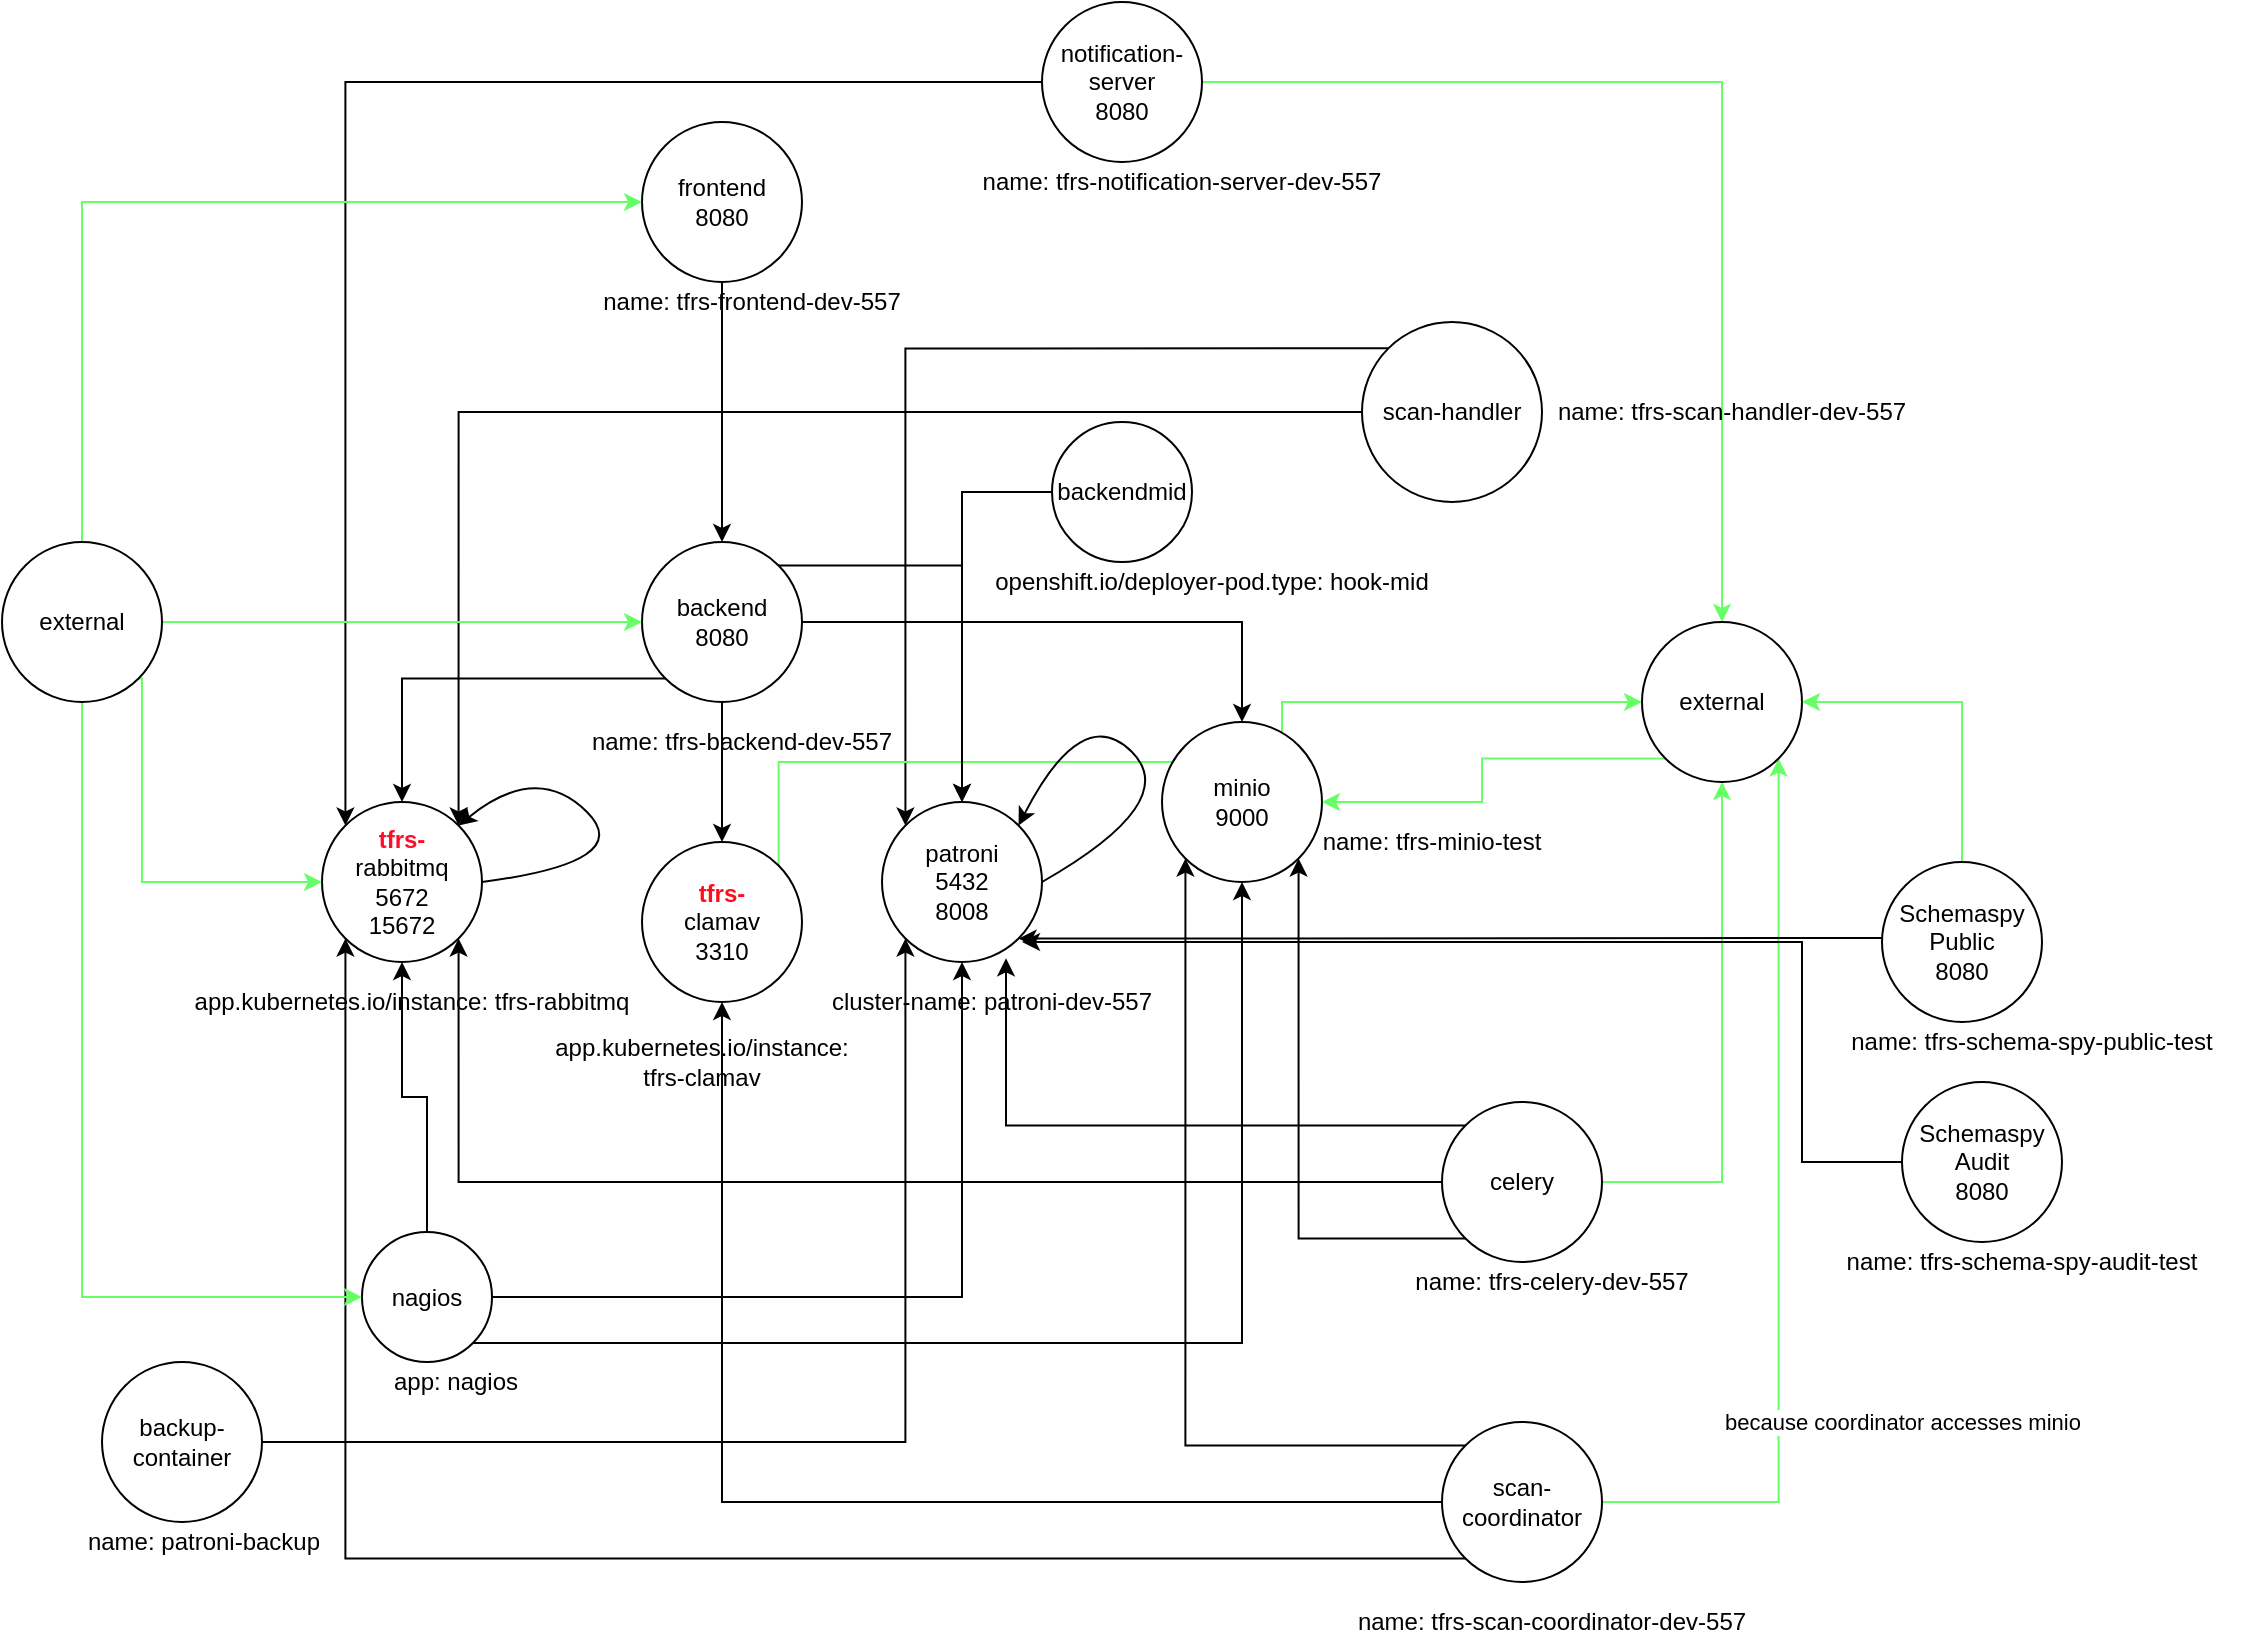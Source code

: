<mxfile version="20.7.3" type="device"><diagram id="AIra0pvackN1RxZxVPas" name="Page-1"><mxGraphModel dx="1222" dy="1824" grid="1" gridSize="10" guides="1" tooltips="1" connect="1" arrows="1" fold="1" page="1" pageScale="1" pageWidth="850" pageHeight="1100" math="0" shadow="0"><root><mxCell id="0"/><mxCell id="1" parent="0"/><mxCell id="b4ZN2M5RfPYAqQMjHC3d-15" style="edgeStyle=orthogonalEdgeStyle;rounded=0;orthogonalLoop=1;jettySize=auto;html=1;strokeColor=#010103;" parent="1" source="b4ZN2M5RfPYAqQMjHC3d-1" target="b4ZN2M5RfPYAqQMjHC3d-3" edge="1"><mxGeometry relative="1" as="geometry"/></mxCell><mxCell id="b4ZN2M5RfPYAqQMjHC3d-1" value="frontend&lt;br&gt;8080" style="ellipse;whiteSpace=wrap;html=1;aspect=fixed;" parent="1" vertex="1"><mxGeometry x="370" y="-140" width="80" height="80" as="geometry"/></mxCell><mxCell id="b4ZN2M5RfPYAqQMjHC3d-24" style="edgeStyle=orthogonalEdgeStyle;rounded=0;orthogonalLoop=1;jettySize=auto;html=1;exitX=0;exitY=1;exitDx=0;exitDy=0;strokeColor=#010103;" parent="1" source="b4ZN2M5RfPYAqQMjHC3d-3" target="b4ZN2M5RfPYAqQMjHC3d-9" edge="1"><mxGeometry relative="1" as="geometry"/></mxCell><mxCell id="b4ZN2M5RfPYAqQMjHC3d-25" style="edgeStyle=orthogonalEdgeStyle;rounded=0;orthogonalLoop=1;jettySize=auto;html=1;entryX=0.5;entryY=0;entryDx=0;entryDy=0;strokeColor=#010103;" parent="1" source="b4ZN2M5RfPYAqQMjHC3d-3" target="b4ZN2M5RfPYAqQMjHC3d-12" edge="1"><mxGeometry relative="1" as="geometry"/></mxCell><mxCell id="b4ZN2M5RfPYAqQMjHC3d-26" style="edgeStyle=orthogonalEdgeStyle;rounded=0;orthogonalLoop=1;jettySize=auto;html=1;exitX=1;exitY=0.5;exitDx=0;exitDy=0;strokeColor=#010103;" parent="1" source="b4ZN2M5RfPYAqQMjHC3d-3" target="b4ZN2M5RfPYAqQMjHC3d-13" edge="1"><mxGeometry relative="1" as="geometry"/></mxCell><mxCell id="b4ZN2M5RfPYAqQMjHC3d-27" style="edgeStyle=orthogonalEdgeStyle;rounded=0;orthogonalLoop=1;jettySize=auto;html=1;exitX=1;exitY=0;exitDx=0;exitDy=0;strokeColor=#010103;" parent="1" source="b4ZN2M5RfPYAqQMjHC3d-3" target="b4ZN2M5RfPYAqQMjHC3d-8" edge="1"><mxGeometry relative="1" as="geometry"/></mxCell><mxCell id="b4ZN2M5RfPYAqQMjHC3d-3" value="backend&lt;br&gt;8080" style="ellipse;whiteSpace=wrap;html=1;aspect=fixed;" parent="1" vertex="1"><mxGeometry x="370" y="70" width="80" height="80" as="geometry"/></mxCell><mxCell id="b4ZN2M5RfPYAqQMjHC3d-34" style="edgeStyle=orthogonalEdgeStyle;rounded=0;orthogonalLoop=1;jettySize=auto;html=1;entryX=0;entryY=0;entryDx=0;entryDy=0;fontColor=#FF9999;strokeColor=#010103;" parent="1" source="b4ZN2M5RfPYAqQMjHC3d-4" target="b4ZN2M5RfPYAqQMjHC3d-9" edge="1"><mxGeometry relative="1" as="geometry"/></mxCell><mxCell id="b4ZN2M5RfPYAqQMjHC3d-35" style="edgeStyle=orthogonalEdgeStyle;rounded=0;orthogonalLoop=1;jettySize=auto;html=1;strokeColor=#66FF66;" parent="1" source="b4ZN2M5RfPYAqQMjHC3d-4" target="b4ZN2M5RfPYAqQMjHC3d-31" edge="1"><mxGeometry relative="1" as="geometry"/></mxCell><mxCell id="b4ZN2M5RfPYAqQMjHC3d-4" value="notification-server&lt;br&gt;8080" style="ellipse;whiteSpace=wrap;html=1;aspect=fixed;" parent="1" vertex="1"><mxGeometry x="570" y="-200" width="80" height="80" as="geometry"/></mxCell><mxCell id="b4ZN2M5RfPYAqQMjHC3d-28" style="edgeStyle=orthogonalEdgeStyle;rounded=0;orthogonalLoop=1;jettySize=auto;html=1;entryX=1;entryY=1;entryDx=0;entryDy=0;strokeColor=#010103;" parent="1" source="b4ZN2M5RfPYAqQMjHC3d-5" target="b4ZN2M5RfPYAqQMjHC3d-9" edge="1"><mxGeometry relative="1" as="geometry"/></mxCell><mxCell id="b4ZN2M5RfPYAqQMjHC3d-29" style="edgeStyle=orthogonalEdgeStyle;rounded=0;orthogonalLoop=1;jettySize=auto;html=1;entryX=1;entryY=1;entryDx=0;entryDy=0;exitX=0;exitY=1;exitDx=0;exitDy=0;strokeColor=#010103;" parent="1" source="b4ZN2M5RfPYAqQMjHC3d-5" target="b4ZN2M5RfPYAqQMjHC3d-13" edge="1"><mxGeometry relative="1" as="geometry"/></mxCell><mxCell id="b4ZN2M5RfPYAqQMjHC3d-30" style="edgeStyle=orthogonalEdgeStyle;rounded=0;orthogonalLoop=1;jettySize=auto;html=1;entryX=0.775;entryY=0.977;entryDx=0;entryDy=0;entryPerimeter=0;exitX=0;exitY=0;exitDx=0;exitDy=0;strokeColor=#010103;" parent="1" source="b4ZN2M5RfPYAqQMjHC3d-5" target="b4ZN2M5RfPYAqQMjHC3d-8" edge="1"><mxGeometry relative="1" as="geometry"/></mxCell><mxCell id="b4ZN2M5RfPYAqQMjHC3d-32" style="edgeStyle=orthogonalEdgeStyle;rounded=0;orthogonalLoop=1;jettySize=auto;html=1;entryX=0.5;entryY=1;entryDx=0;entryDy=0;strokeColor=#66FF66;" parent="1" source="b4ZN2M5RfPYAqQMjHC3d-5" target="b4ZN2M5RfPYAqQMjHC3d-31" edge="1"><mxGeometry relative="1" as="geometry"><mxPoint x="920" y="200" as="targetPoint"/></mxGeometry></mxCell><mxCell id="b4ZN2M5RfPYAqQMjHC3d-5" value="celery" style="ellipse;whiteSpace=wrap;html=1;aspect=fixed;" parent="1" vertex="1"><mxGeometry x="770" y="350" width="80" height="80" as="geometry"/></mxCell><mxCell id="b4ZN2M5RfPYAqQMjHC3d-36" style="edgeStyle=orthogonalEdgeStyle;rounded=0;orthogonalLoop=1;jettySize=auto;html=1;strokeColor=#010103;" parent="1" source="b4ZN2M5RfPYAqQMjHC3d-6" target="b4ZN2M5RfPYAqQMjHC3d-12" edge="1"><mxGeometry relative="1" as="geometry"/></mxCell><mxCell id="b4ZN2M5RfPYAqQMjHC3d-37" style="edgeStyle=orthogonalEdgeStyle;rounded=0;orthogonalLoop=1;jettySize=auto;html=1;entryX=0;entryY=1;entryDx=0;entryDy=0;exitX=0;exitY=1;exitDx=0;exitDy=0;strokeColor=#010103;" parent="1" source="b4ZN2M5RfPYAqQMjHC3d-6" target="b4ZN2M5RfPYAqQMjHC3d-9" edge="1"><mxGeometry relative="1" as="geometry"/></mxCell><mxCell id="b4ZN2M5RfPYAqQMjHC3d-38" style="edgeStyle=orthogonalEdgeStyle;rounded=0;orthogonalLoop=1;jettySize=auto;html=1;entryX=0;entryY=1;entryDx=0;entryDy=0;exitX=0;exitY=0;exitDx=0;exitDy=0;strokeColor=#010103;" parent="1" source="b4ZN2M5RfPYAqQMjHC3d-6" target="b4ZN2M5RfPYAqQMjHC3d-13" edge="1"><mxGeometry relative="1" as="geometry"/></mxCell><mxCell id="HEIXscpGbiXQZv3Nb0gd-1" value="because coordinator accesses minio" style="edgeStyle=orthogonalEdgeStyle;rounded=0;orthogonalLoop=1;jettySize=auto;html=1;entryX=1;entryY=1;entryDx=0;entryDy=0;fontColor=#010103;strokeColor=#66FF66;" parent="1" source="b4ZN2M5RfPYAqQMjHC3d-6" target="b4ZN2M5RfPYAqQMjHC3d-31" edge="1"><mxGeometry x="-0.442" y="-62" relative="1" as="geometry"><mxPoint as="offset"/></mxGeometry></mxCell><mxCell id="b4ZN2M5RfPYAqQMjHC3d-6" value="scan-coordinator" style="ellipse;whiteSpace=wrap;html=1;aspect=fixed;" parent="1" vertex="1"><mxGeometry x="770" y="510" width="80" height="80" as="geometry"/></mxCell><mxCell id="b4ZN2M5RfPYAqQMjHC3d-39" style="edgeStyle=orthogonalEdgeStyle;rounded=0;orthogonalLoop=1;jettySize=auto;html=1;entryX=1;entryY=0;entryDx=0;entryDy=0;strokeColor=#010103;" parent="1" source="b4ZN2M5RfPYAqQMjHC3d-7" target="b4ZN2M5RfPYAqQMjHC3d-9" edge="1"><mxGeometry relative="1" as="geometry"/></mxCell><mxCell id="b4ZN2M5RfPYAqQMjHC3d-40" style="edgeStyle=orthogonalEdgeStyle;rounded=0;orthogonalLoop=1;jettySize=auto;html=1;entryX=0;entryY=0;entryDx=0;entryDy=0;exitX=0;exitY=0;exitDx=0;exitDy=0;strokeColor=#010103;" parent="1" source="b4ZN2M5RfPYAqQMjHC3d-7" target="b4ZN2M5RfPYAqQMjHC3d-8" edge="1"><mxGeometry relative="1" as="geometry"/></mxCell><mxCell id="b4ZN2M5RfPYAqQMjHC3d-7" value="scan-handler" style="ellipse;whiteSpace=wrap;html=1;aspect=fixed;" parent="1" vertex="1"><mxGeometry x="730" y="-40" width="90" height="90" as="geometry"/></mxCell><mxCell id="b4ZN2M5RfPYAqQMjHC3d-8" value="patroni&lt;br&gt;5432&lt;br&gt;8008" style="ellipse;whiteSpace=wrap;html=1;aspect=fixed;" parent="1" vertex="1"><mxGeometry x="490" y="200" width="80" height="80" as="geometry"/></mxCell><mxCell id="b4ZN2M5RfPYAqQMjHC3d-9" value="&lt;font color=&quot;#ff0d2d&quot;&gt;&lt;b&gt;tfrs-&lt;/b&gt;&lt;/font&gt;&lt;br&gt;rabbitmq&lt;br&gt;5672&lt;br&gt;15672" style="ellipse;whiteSpace=wrap;html=1;aspect=fixed;" parent="1" vertex="1"><mxGeometry x="210" y="200" width="80" height="80" as="geometry"/></mxCell><mxCell id="b4ZN2M5RfPYAqQMjHC3d-43" style="edgeStyle=orthogonalEdgeStyle;rounded=0;orthogonalLoop=1;jettySize=auto;html=1;entryX=0;entryY=1;entryDx=0;entryDy=0;strokeColor=#010103;" parent="1" source="b4ZN2M5RfPYAqQMjHC3d-10" target="b4ZN2M5RfPYAqQMjHC3d-8" edge="1"><mxGeometry relative="1" as="geometry"/></mxCell><mxCell id="b4ZN2M5RfPYAqQMjHC3d-10" value="backup-container" style="ellipse;whiteSpace=wrap;html=1;aspect=fixed;" parent="1" vertex="1"><mxGeometry x="100" y="480" width="80" height="80" as="geometry"/></mxCell><mxCell id="b4ZN2M5RfPYAqQMjHC3d-16" style="edgeStyle=orthogonalEdgeStyle;rounded=0;orthogonalLoop=1;jettySize=auto;html=1;entryX=0.5;entryY=1;entryDx=0;entryDy=0;strokeColor=#010103;" parent="1" source="b4ZN2M5RfPYAqQMjHC3d-11" target="b4ZN2M5RfPYAqQMjHC3d-9" edge="1"><mxGeometry relative="1" as="geometry"><mxPoint x="180" y="290" as="targetPoint"/></mxGeometry></mxCell><mxCell id="b4ZN2M5RfPYAqQMjHC3d-19" style="edgeStyle=orthogonalEdgeStyle;rounded=0;orthogonalLoop=1;jettySize=auto;html=1;entryX=0.5;entryY=1;entryDx=0;entryDy=0;exitX=1;exitY=1;exitDx=0;exitDy=0;strokeColor=#010103;" parent="1" source="b4ZN2M5RfPYAqQMjHC3d-11" target="b4ZN2M5RfPYAqQMjHC3d-13" edge="1"><mxGeometry relative="1" as="geometry"/></mxCell><mxCell id="b4ZN2M5RfPYAqQMjHC3d-22" style="edgeStyle=orthogonalEdgeStyle;rounded=0;orthogonalLoop=1;jettySize=auto;html=1;entryX=0.5;entryY=1;entryDx=0;entryDy=0;strokeColor=#010103;" parent="1" source="b4ZN2M5RfPYAqQMjHC3d-11" target="b4ZN2M5RfPYAqQMjHC3d-8" edge="1"><mxGeometry relative="1" as="geometry"/></mxCell><mxCell id="b4ZN2M5RfPYAqQMjHC3d-11" value="nagios" style="ellipse;whiteSpace=wrap;html=1;aspect=fixed;" parent="1" vertex="1"><mxGeometry x="230" y="415" width="65" height="65" as="geometry"/></mxCell><mxCell id="26xIs32zcnkwmKCk1weU-14" style="edgeStyle=orthogonalEdgeStyle;rounded=0;orthogonalLoop=1;jettySize=auto;html=1;exitX=1;exitY=0;exitDx=0;exitDy=0;entryX=0;entryY=0.5;entryDx=0;entryDy=0;fontColor=#010103;strokeColor=#66FF66;" parent="1" source="b4ZN2M5RfPYAqQMjHC3d-12" target="b4ZN2M5RfPYAqQMjHC3d-31" edge="1"><mxGeometry relative="1" as="geometry"><Array as="points"><mxPoint x="438" y="180"/><mxPoint x="690" y="180"/><mxPoint x="690" y="150"/></Array></mxGeometry></mxCell><mxCell id="b4ZN2M5RfPYAqQMjHC3d-12" value="&lt;b&gt;&lt;font color=&quot;#ff0d1d&quot;&gt;tfrs-&lt;/font&gt;&lt;/b&gt;&lt;br&gt;clamav&lt;br&gt;3310" style="ellipse;whiteSpace=wrap;html=1;aspect=fixed;" parent="1" vertex="1"><mxGeometry x="370" y="220" width="80" height="80" as="geometry"/></mxCell><mxCell id="b4ZN2M5RfPYAqQMjHC3d-13" value="minio&lt;br&gt;9000" style="ellipse;whiteSpace=wrap;html=1;aspect=fixed;" parent="1" vertex="1"><mxGeometry x="630" y="160" width="80" height="80" as="geometry"/></mxCell><mxCell id="pgLxdiH6ygsnpkbSBO9J-1" style="edgeStyle=orthogonalEdgeStyle;rounded=0;orthogonalLoop=1;jettySize=auto;html=1;entryX=0;entryY=0.5;entryDx=0;entryDy=0;exitX=0.5;exitY=0;exitDx=0;exitDy=0;strokeColor=#66FF66;" parent="1" source="b4ZN2M5RfPYAqQMjHC3d-20" target="b4ZN2M5RfPYAqQMjHC3d-1" edge="1"><mxGeometry relative="1" as="geometry"/></mxCell><mxCell id="pgLxdiH6ygsnpkbSBO9J-2" style="edgeStyle=orthogonalEdgeStyle;rounded=0;orthogonalLoop=1;jettySize=auto;html=1;strokeColor=#66FF66;" parent="1" source="b4ZN2M5RfPYAqQMjHC3d-20" target="b4ZN2M5RfPYAqQMjHC3d-3" edge="1"><mxGeometry relative="1" as="geometry"/></mxCell><mxCell id="pgLxdiH6ygsnpkbSBO9J-3" style="edgeStyle=orthogonalEdgeStyle;rounded=0;orthogonalLoop=1;jettySize=auto;html=1;entryX=0;entryY=0.5;entryDx=0;entryDy=0;exitX=1;exitY=1;exitDx=0;exitDy=0;strokeColor=#66FF66;" parent="1" source="b4ZN2M5RfPYAqQMjHC3d-20" target="b4ZN2M5RfPYAqQMjHC3d-9" edge="1"><mxGeometry relative="1" as="geometry"><Array as="points"><mxPoint x="120" y="138"/><mxPoint x="120" y="240"/></Array></mxGeometry></mxCell><mxCell id="pgLxdiH6ygsnpkbSBO9J-4" style="edgeStyle=orthogonalEdgeStyle;rounded=0;orthogonalLoop=1;jettySize=auto;html=1;entryX=0;entryY=0.5;entryDx=0;entryDy=0;exitX=0.5;exitY=1;exitDx=0;exitDy=0;strokeColor=#66FF66;" parent="1" source="b4ZN2M5RfPYAqQMjHC3d-20" target="b4ZN2M5RfPYAqQMjHC3d-11" edge="1"><mxGeometry relative="1" as="geometry"/></mxCell><mxCell id="b4ZN2M5RfPYAqQMjHC3d-20" value="external" style="ellipse;whiteSpace=wrap;html=1;aspect=fixed;" parent="1" vertex="1"><mxGeometry x="50" y="70" width="80" height="80" as="geometry"/></mxCell><mxCell id="pgLxdiH6ygsnpkbSBO9J-5" style="edgeStyle=orthogonalEdgeStyle;rounded=0;orthogonalLoop=1;jettySize=auto;html=1;exitX=0;exitY=1;exitDx=0;exitDy=0;entryX=1;entryY=0.5;entryDx=0;entryDy=0;strokeColor=#66FF66;" parent="1" source="b4ZN2M5RfPYAqQMjHC3d-31" target="b4ZN2M5RfPYAqQMjHC3d-13" edge="1"><mxGeometry relative="1" as="geometry"/></mxCell><mxCell id="b4ZN2M5RfPYAqQMjHC3d-31" value="external" style="ellipse;whiteSpace=wrap;html=1;aspect=fixed;" parent="1" vertex="1"><mxGeometry x="870" y="110" width="80" height="80" as="geometry"/></mxCell><mxCell id="9xZVyRgoyZn5UuLwTAI5-3" value="" style="curved=1;endArrow=classic;html=1;exitX=1;exitY=0.5;exitDx=0;exitDy=0;entryX=1;entryY=0;entryDx=0;entryDy=0;strokeColor=#010103;" parent="1" source="b4ZN2M5RfPYAqQMjHC3d-8" target="b4ZN2M5RfPYAqQMjHC3d-8" edge="1"><mxGeometry width="50" height="50" relative="1" as="geometry"><mxPoint x="590" y="200" as="sourcePoint"/><mxPoint x="560" y="206" as="targetPoint"/><Array as="points"><mxPoint x="640" y="200"/><mxPoint x="590" y="150"/></Array></mxGeometry></mxCell><mxCell id="9xZVyRgoyZn5UuLwTAI5-6" value="" style="curved=1;endArrow=classic;html=1;exitX=1;exitY=0.5;exitDx=0;exitDy=0;entryX=1;entryY=0;entryDx=0;entryDy=0;strokeColor=#010103;" parent="1" source="b4ZN2M5RfPYAqQMjHC3d-9" target="b4ZN2M5RfPYAqQMjHC3d-9" edge="1"><mxGeometry width="50" height="50" relative="1" as="geometry"><mxPoint x="317.5" y="230" as="sourcePoint"/><mxPoint x="367.5" y="180" as="targetPoint"/><Array as="points"><mxPoint x="367.5" y="230"/><mxPoint x="317.5" y="180"/></Array></mxGeometry></mxCell><mxCell id="26xIs32zcnkwmKCk1weU-1" value="app: nagios" style="text;html=1;strokeColor=none;fillColor=none;align=center;verticalAlign=middle;whiteSpace=wrap;rounded=0;" parent="1" vertex="1"><mxGeometry x="242.5" y="480" width="67.5" height="20" as="geometry"/></mxCell><mxCell id="26xIs32zcnkwmKCk1weU-2" value="name: patroni-backup" style="text;html=1;strokeColor=none;fillColor=none;align=center;verticalAlign=middle;whiteSpace=wrap;rounded=0;" parent="1" vertex="1"><mxGeometry x="86" y="560" width="130" height="20" as="geometry"/></mxCell><mxCell id="26xIs32zcnkwmKCk1weU-3" value="&lt;span&gt;cluster-name: patroni-dev-557&lt;br&gt;&lt;/span&gt;" style="text;html=1;strokeColor=none;fillColor=none;align=center;verticalAlign=middle;whiteSpace=wrap;rounded=0;fontStyle=0" parent="1" vertex="1"><mxGeometry x="460" y="290" width="170" height="20" as="geometry"/></mxCell><mxCell id="26xIs32zcnkwmKCk1weU-4" value="name: tfrs-backend-dev-557" style="text;html=1;strokeColor=none;fillColor=none;align=center;verticalAlign=middle;whiteSpace=wrap;rounded=0;" parent="1" vertex="1"><mxGeometry x="340" y="160" width="160" height="20" as="geometry"/></mxCell><mxCell id="26xIs32zcnkwmKCk1weU-5" value="name: tfrs-celery-dev-557" style="text;html=1;strokeColor=none;fillColor=none;align=center;verticalAlign=middle;whiteSpace=wrap;rounded=0;" parent="1" vertex="1"><mxGeometry x="750" y="430" width="150" height="20" as="geometry"/></mxCell><mxCell id="26xIs32zcnkwmKCk1weU-6" value="app.kubernetes.io/instance: tfrs-clamav" style="text;html=1;strokeColor=none;fillColor=none;align=center;verticalAlign=middle;whiteSpace=wrap;rounded=0;" parent="1" vertex="1"><mxGeometry x="320" y="310" width="160" height="40" as="geometry"/></mxCell><mxCell id="26xIs32zcnkwmKCk1weU-7" value="name: tfrs-frontend-dev-557" style="text;html=1;strokeColor=none;fillColor=none;align=center;verticalAlign=middle;whiteSpace=wrap;rounded=0;" parent="1" vertex="1"><mxGeometry x="345" y="-60" width="160" height="20" as="geometry"/></mxCell><mxCell id="26xIs32zcnkwmKCk1weU-8" value="name: tfrs-scan-coordinator-dev-557" style="text;html=1;strokeColor=none;fillColor=none;align=center;verticalAlign=middle;whiteSpace=wrap;rounded=0;fontColor=#010103;" parent="1" vertex="1"><mxGeometry x="715" y="600" width="220" height="20" as="geometry"/></mxCell><mxCell id="26xIs32zcnkwmKCk1weU-9" value="name: tfrs-scan-handler-dev-557" style="text;html=1;strokeColor=none;fillColor=none;align=center;verticalAlign=middle;whiteSpace=wrap;rounded=0;fontColor=#010103;" parent="1" vertex="1"><mxGeometry x="820" y="-5" width="190" height="20" as="geometry"/></mxCell><mxCell id="26xIs32zcnkwmKCk1weU-10" value="name: tfrs-notification-server-dev-557" style="text;html=1;strokeColor=none;fillColor=none;align=center;verticalAlign=middle;whiteSpace=wrap;rounded=0;fontColor=#010103;" parent="1" vertex="1"><mxGeometry x="530" y="-120" width="220" height="20" as="geometry"/></mxCell><mxCell id="26xIs32zcnkwmKCk1weU-11" value="name: tfrs-minio-test" style="text;html=1;strokeColor=none;fillColor=none;align=center;verticalAlign=middle;whiteSpace=wrap;rounded=0;fontColor=#010103;" parent="1" vertex="1"><mxGeometry x="700" y="210" width="130" height="20" as="geometry"/></mxCell><mxCell id="26xIs32zcnkwmKCk1weU-13" value="app.kubernetes.io/instance: tfrs-rabbitmq" style="text;html=1;strokeColor=none;fillColor=none;align=center;verticalAlign=middle;whiteSpace=wrap;rounded=0;fontColor=#010103;" parent="1" vertex="1"><mxGeometry x="140" y="290" width="230" height="20" as="geometry"/></mxCell><mxCell id="H7SJwxIneLC0AmHuttXZ-2" style="edgeStyle=orthogonalEdgeStyle;rounded=0;orthogonalLoop=1;jettySize=auto;html=1;entryX=1;entryY=1;entryDx=0;entryDy=0;" parent="1" source="H7SJwxIneLC0AmHuttXZ-1" target="b4ZN2M5RfPYAqQMjHC3d-8" edge="1"><mxGeometry relative="1" as="geometry"><mxPoint x="700" y="300" as="targetPoint"/><Array as="points"><mxPoint x="950" y="268"/><mxPoint x="950" y="268"/></Array></mxGeometry></mxCell><mxCell id="H7SJwxIneLC0AmHuttXZ-5" style="edgeStyle=orthogonalEdgeStyle;rounded=0;orthogonalLoop=1;jettySize=auto;html=1;entryX=1;entryY=0.5;entryDx=0;entryDy=0;exitX=0.5;exitY=0;exitDx=0;exitDy=0;strokeColor=#66FF66;" parent="1" source="H7SJwxIneLC0AmHuttXZ-1" target="b4ZN2M5RfPYAqQMjHC3d-31" edge="1"><mxGeometry relative="1" as="geometry"><mxPoint x="1060" y="130" as="targetPoint"/></mxGeometry></mxCell><mxCell id="H7SJwxIneLC0AmHuttXZ-1" value="Schemaspy Public&lt;br&gt;8080" style="ellipse;whiteSpace=wrap;html=1;aspect=fixed;" parent="1" vertex="1"><mxGeometry x="990" y="230" width="80" height="80" as="geometry"/></mxCell><mxCell id="H7SJwxIneLC0AmHuttXZ-6" value="name: tfrs-schema-spy-public-test" style="text;html=1;strokeColor=none;fillColor=none;align=center;verticalAlign=middle;whiteSpace=wrap;rounded=0;" parent="1" vertex="1"><mxGeometry x="960" y="310" width="210" height="20" as="geometry"/></mxCell><mxCell id="H7SJwxIneLC0AmHuttXZ-8" style="edgeStyle=orthogonalEdgeStyle;rounded=0;orthogonalLoop=1;jettySize=auto;html=1;strokeColor=#010103;" parent="1" source="H7SJwxIneLC0AmHuttXZ-7" edge="1"><mxGeometry relative="1" as="geometry"><mxPoint x="560" y="270" as="targetPoint"/><Array as="points"><mxPoint x="950" y="380"/><mxPoint x="950" y="270"/></Array></mxGeometry></mxCell><mxCell id="H7SJwxIneLC0AmHuttXZ-7" value="Schemaspy Audit&lt;br&gt;8080" style="ellipse;whiteSpace=wrap;html=1;aspect=fixed;" parent="1" vertex="1"><mxGeometry x="1000" y="340" width="80" height="80" as="geometry"/></mxCell><mxCell id="H7SJwxIneLC0AmHuttXZ-9" value="name: tfrs-schema-spy-audit-test" style="text;html=1;strokeColor=none;fillColor=none;align=center;verticalAlign=middle;whiteSpace=wrap;rounded=0;" parent="1" vertex="1"><mxGeometry x="950" y="420" width="220" height="20" as="geometry"/></mxCell><mxCell id="gmE44eMTJBUa2ZcFal81-3" style="edgeStyle=orthogonalEdgeStyle;rounded=0;orthogonalLoop=1;jettySize=auto;html=1;entryX=0.5;entryY=0;entryDx=0;entryDy=0;" parent="1" source="gmE44eMTJBUa2ZcFal81-1" target="b4ZN2M5RfPYAqQMjHC3d-8" edge="1"><mxGeometry relative="1" as="geometry"/></mxCell><mxCell id="gmE44eMTJBUa2ZcFal81-1" value="backendmid" style="ellipse;whiteSpace=wrap;html=1;aspect=fixed;" parent="1" vertex="1"><mxGeometry x="575" y="10" width="70" height="70" as="geometry"/></mxCell><mxCell id="gmE44eMTJBUa2ZcFal81-4" value="openshift.io/deployer-pod.type: hook-mid" style="text;html=1;strokeColor=none;fillColor=none;align=center;verticalAlign=middle;whiteSpace=wrap;rounded=0;" parent="1" vertex="1"><mxGeometry x="540" y="80" width="230" height="20" as="geometry"/></mxCell></root></mxGraphModel></diagram></mxfile>
